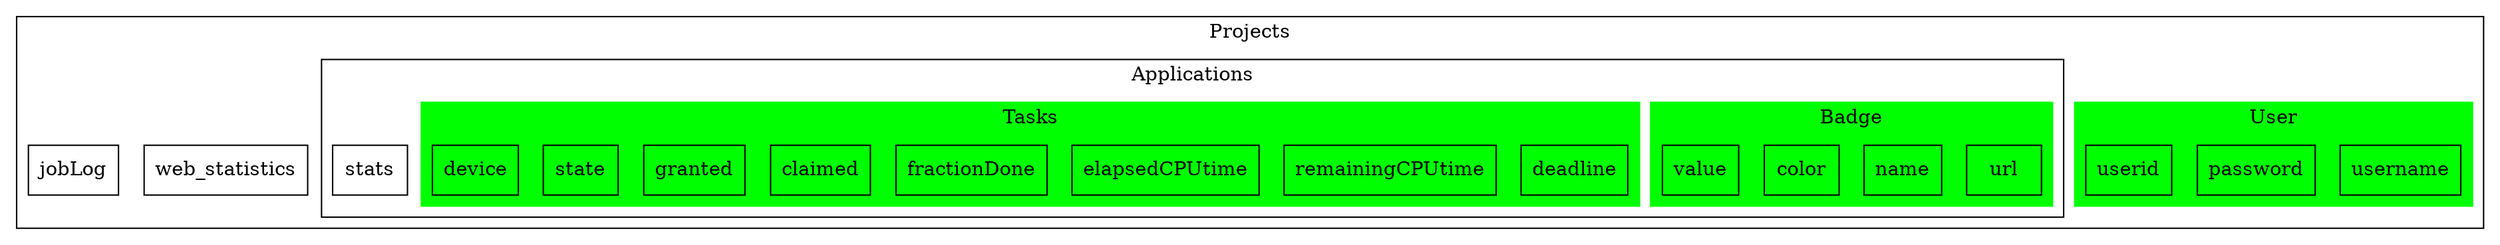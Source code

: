 digraph G {
	// 	Projects -> Applications -> Workunits;
	node [shape=box];
	subgraph cluster_p {label=Projects;
		web_statistics;
		jobLog;
		subgraph cluster_u {label=User; color=green; style=filled;
			username;
			password;
			userid;
		};			
		subgraph cluster_a { label=Applications;
			stats;
			subgraph cluster_b {label=Badge; color=green; style=filled;
				url;
				name;
				color;
				value;
			};
			subgraph cluster_t {label=Tasks; color=green; style=filled;
				name;
				deadline;
				remainingCPUtime;
				elapsedCPUtime;
				fractionDone;
				claimed;
				granted;
				state;
				device;
			};
		};
	};
}